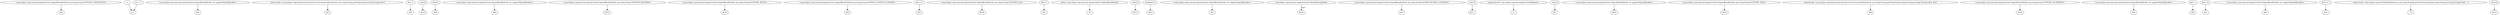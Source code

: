 digraph g {
0[label="<org.eclipse.osgi.internal.signedcontent.SignedBundleHook: java.lang.String SUPPORT_CERTIFICATE>"]
1[label="$r8"]
0->1[label=""]
2[label="0"]
3[label="i12"]
2->3[label=""]
4[label="<org.eclipse.osgi.internal.signedcontent.SignedBundleHook: int supportSignedBundles>"]
5[label="$i4"]
4->5[label=""]
6[label="staticinvoke <org.eclipse.osgi.framework.internal.core.FrameworkProperties: java.lang.String getProperty(java.lang.String)>($r3)"]
7[label="$r5"]
6->7[label=""]
8[label="$i4 | 5"]
9[label="$i5"]
8->9[label=""]
10[label="r2[i12]"]
11[label="$r15"]
10->11[label=""]
12[label="r2[i12]"]
13[label="$r9"]
12->13[label=""]
14[label="<org.eclipse.osgi.internal.signedcontent.SignedBundleHook: int supportSignedBundles>"]
15[label="$i0"]
14->15[label=""]
16[label="<org.eclipse.osgi.internal.signedcontent.SignedBundleHook: java.lang.String SUPPORT_RUNTIME>"]
17[label="$r12"]
16->17[label=""]
18[label="<org.eclipse.osgi.internal.signedcontent.SignedBundleHook: java.lang.String SUPPORT_TRUST>"]
19[label="$r10"]
18->19[label=""]
20[label="<org.eclipse.osgi.internal.signedcontent.SignedBundleHook: java.lang.String SIGNED_CONTENT_SUPPORT>"]
21[label="$r4"]
20->21[label=""]
22[label="$i2 | 11"]
23[label="$i3"]
22->23[label=""]
24[label="<org.eclipse.osgi.internal.signedcontent.SignedBundleHook: java.lang.String SUPPORT_ALL>"]
25[label="$r18"]
24->25[label=""]
26[label="$i6 | 3"]
27[label="$i7"]
26->27[label=""]
28[label="@this: org.eclipse.osgi.internal.signedcontent.SignedBundleHook"]
29[label="r0"]
28->29[label=""]
30[label="r2[i12]"]
31[label="$r17"]
30->31[label=""]
32[label="lengthof r2"]
33[label="$i13"]
32->33[label=""]
34[label="<org.eclipse.osgi.internal.signedcontent.SignedBundleHook: int supportSignedBundles>"]
35[label="$i2"]
34->35[label=""]
36[label="org.eclipse.osgi.internal.signedcontent.SignedStorageHook"]
37[label="$r19"]
36->37[label="type"]
38[label="<org.eclipse.osgi.internal.signedcontent.SignedBundleHook: java.lang.String SIGNED_BUNDLE_SUPPORT>"]
39[label="$r3"]
38->39[label=""]
40[label="r2[i12]"]
41[label="$r11"]
40->41[label=""]
42[label="@parameter0: org.eclipse.osgi.baseadaptor.HookRegistry"]
43[label="r1"]
42->43[label=""]
44[label="r2[i12]"]
45[label="$r7"]
44->45[label=""]
46[label="<org.eclipse.osgi.internal.signedcontent.SignedBundleHook: int supportSignedBundles>"]
47[label="$i10"]
46->47[label=""]
48[label="<org.eclipse.osgi.internal.signedcontent.SignedBundleHook: java.lang.String SUPPORT_TRUE>"]
49[label="$r16"]
48->49[label=""]
50[label="staticinvoke <org.eclipse.osgi.framework.internal.core.FrameworkProperties: java.lang.String getProperty(java.lang.String,java.lang.String)>($r4, $r5)"]
51[label="$r6"]
50->51[label=""]
52[label="<org.eclipse.osgi.internal.signedcontent.SignedBundleHook: java.lang.String SUPPORT_AUTHORITY>"]
53[label="$r14"]
52->53[label=""]
54[label="i12 + 1"]
54->3[label=""]
55[label="<org.eclipse.osgi.internal.signedcontent.SignedBundleHook: int supportSignedBundles>"]
56[label="$i8"]
55->56[label=""]
57[label="$i8 | 1"]
58[label="$i9"]
57->58[label=""]
59[label="$i0 | 15"]
60[label="$i1"]
59->60[label=""]
61[label="<org.eclipse.osgi.internal.signedcontent.SignedBundleHook: int supportSignedBundles>"]
62[label="$i6"]
61->62[label=""]
63[label="$i10 & 1"]
64[label="$i11"]
63->64[label=""]
65[label="staticinvoke <org.eclipse.osgi.util.ManifestElement: java.lang.String[] getArrayFromList(java.lang.String,java.lang.String)>($r6, ',')"]
66[label="r2"]
65->66[label=""]
67[label="r2[i12]"]
68[label="$r13"]
67->68[label=""]
}